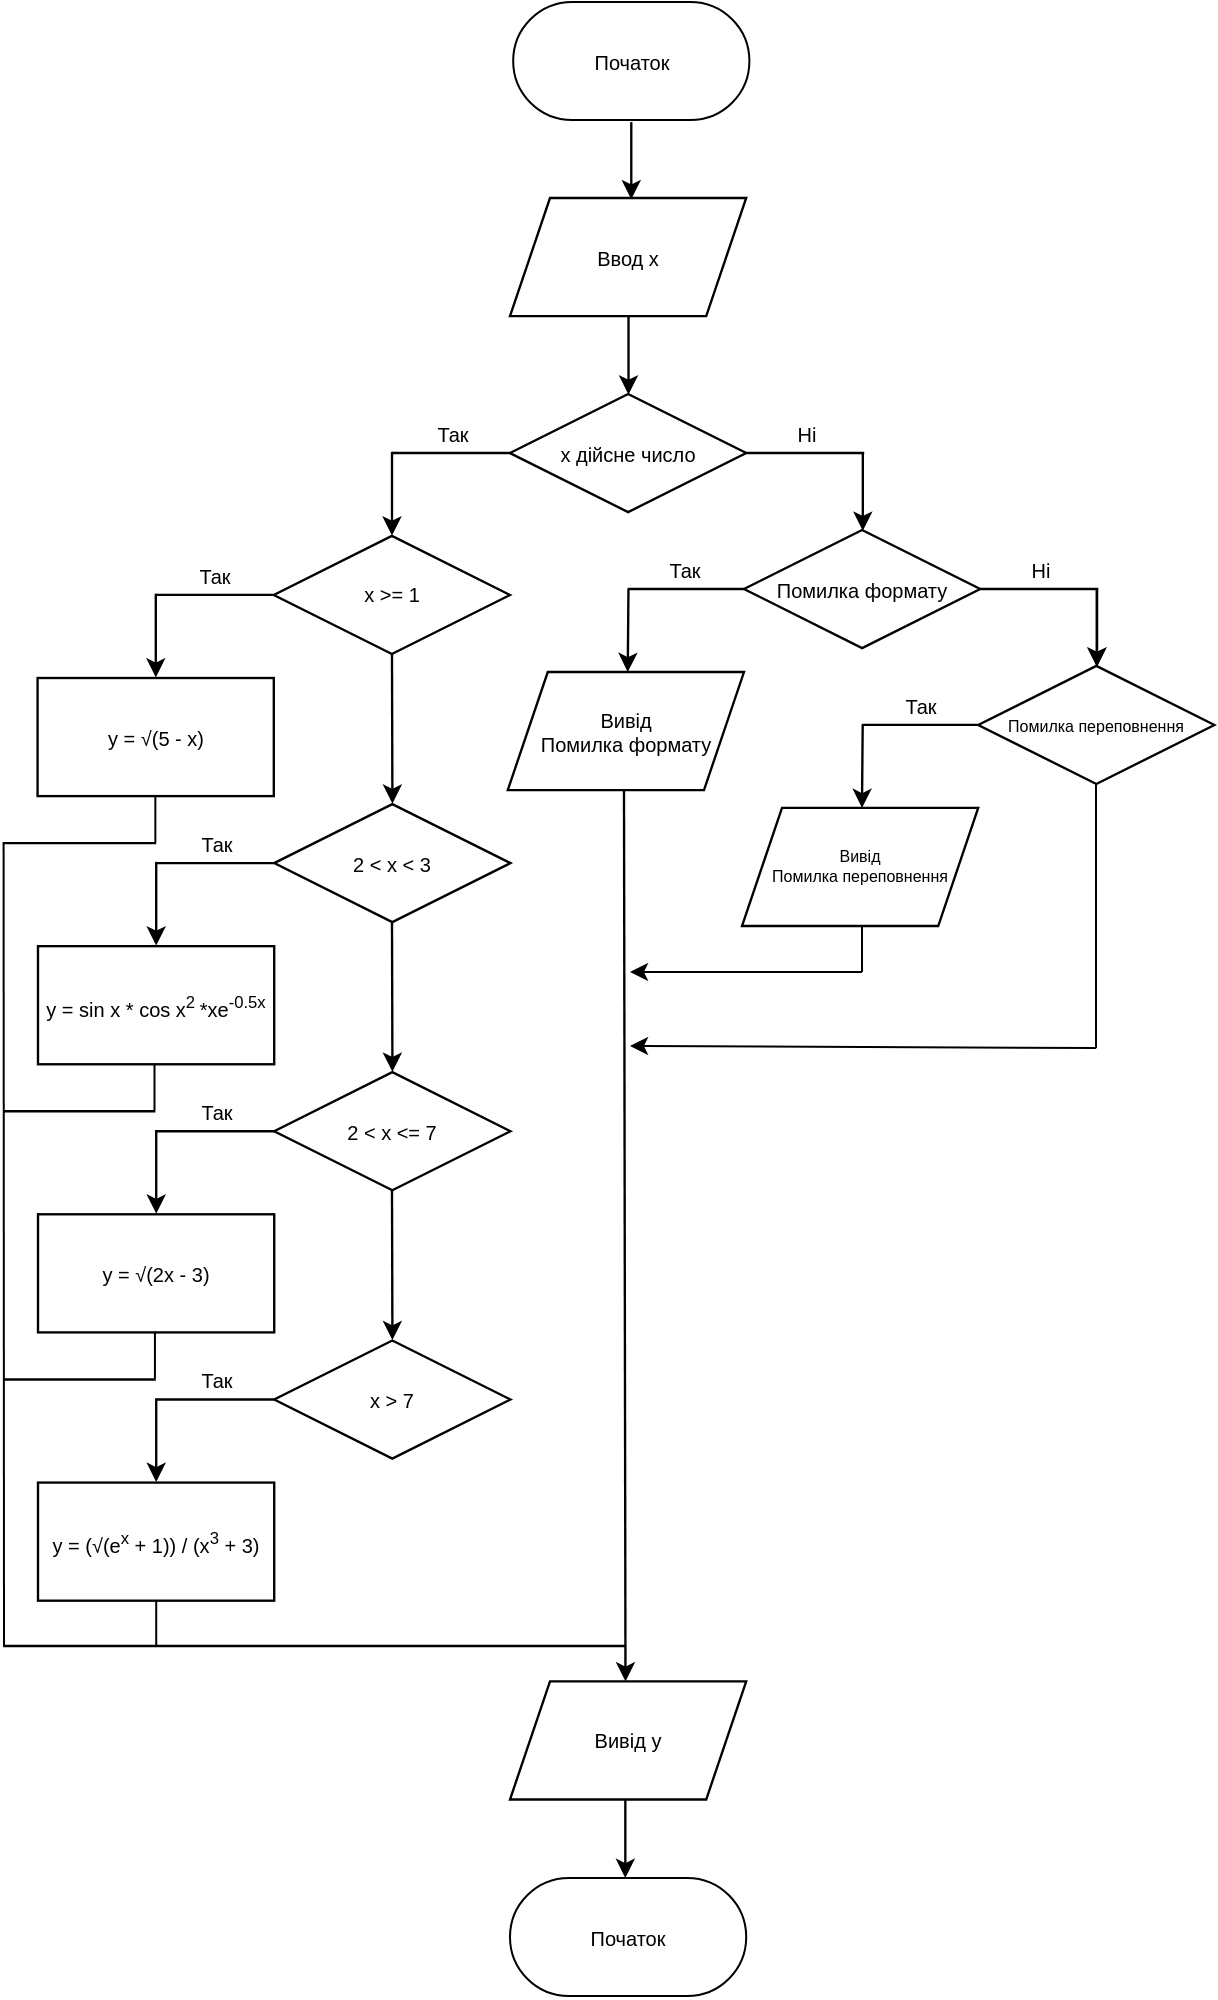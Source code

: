 <mxfile version="24.7.17">
  <diagram id="C5RBs43oDa-KdzZeNtuy" name="Page-1">
    <mxGraphModel dx="1136" dy="664" grid="0" gridSize="3.937" guides="1" tooltips="1" connect="0" arrows="0" fold="1" page="0" pageScale="1" pageWidth="827" pageHeight="1169" math="0" shadow="0">
      <root>
        <mxCell id="WIyWlLk6GJQsqaUBKTNV-0" />
        <mxCell id="WIyWlLk6GJQsqaUBKTNV-1" parent="WIyWlLk6GJQsqaUBKTNV-0" />
        <mxCell id="MX-C4-Uppz8_zYkXUZT4-4" value="x дійсне число" style="rhombus;whiteSpace=wrap;html=1;strokeWidth=1.181;strokeColor=#000000;fontSize=10;" parent="WIyWlLk6GJQsqaUBKTNV-1" vertex="1">
          <mxGeometry x="274" y="369" width="118.11" height="59.055" as="geometry" />
        </mxCell>
        <mxCell id="MX-C4-Uppz8_zYkXUZT4-8" value="Так" style="text;html=1;align=center;verticalAlign=middle;resizable=0;points=[];autosize=1;strokeColor=none;fillColor=none;strokeWidth=1.181;fontSize=10;" parent="WIyWlLk6GJQsqaUBKTNV-1" vertex="1">
          <mxGeometry x="227.5" y="377" width="34" height="24" as="geometry" />
        </mxCell>
        <mxCell id="MX-C4-Uppz8_zYkXUZT4-9" value="Ні" style="text;html=1;align=center;verticalAlign=middle;resizable=0;points=[];autosize=1;strokeColor=none;fillColor=none;strokeWidth=1.181;fontSize=10;" parent="WIyWlLk6GJQsqaUBKTNV-1" vertex="1">
          <mxGeometry x="408.11" y="377" width="27" height="24" as="geometry" />
        </mxCell>
        <mxCell id="MX-C4-Uppz8_zYkXUZT4-10" value="y = √(5 - x)" style="rounded=0;whiteSpace=wrap;html=1;strokeWidth=1.181;strokeColor=#000000;fontSize=10;" parent="WIyWlLk6GJQsqaUBKTNV-1" vertex="1">
          <mxGeometry x="37.79" y="511" width="118.11" height="59.055" as="geometry" />
        </mxCell>
        <mxCell id="MX-C4-Uppz8_zYkXUZT4-12" value="Ввод x" style="shape=parallelogram;perimeter=parallelogramPerimeter;whiteSpace=wrap;html=1;fixedSize=1;strokeWidth=1.181;strokeColor=#000000;fontSize=10;" parent="WIyWlLk6GJQsqaUBKTNV-1" vertex="1">
          <mxGeometry x="273.997" y="271.0" width="118.11" height="59.055" as="geometry" />
        </mxCell>
        <mxCell id="MX-C4-Uppz8_zYkXUZT4-17" value="" style="line;strokeWidth=1.181;html=1;strokeColor=#000000;fontSize=10;" parent="WIyWlLk6GJQsqaUBKTNV-1" vertex="1">
          <mxGeometry x="215.0" y="393.52" width="59" height="10" as="geometry" />
        </mxCell>
        <mxCell id="MX-C4-Uppz8_zYkXUZT4-19" value="" style="line;strokeWidth=1.181;html=1;direction=west;strokeColor=#000000;fontSize=10;" parent="WIyWlLk6GJQsqaUBKTNV-1" vertex="1">
          <mxGeometry x="392.11" y="393.523" width="59" height="10" as="geometry" />
        </mxCell>
        <mxCell id="yWQyBjMOQEEUJP2Bs-Yo-0" value="" style="endArrow=classic;html=1;rounded=0;exitX=0.5;exitY=1;exitDx=0;exitDy=0;entryX=0.5;entryY=0;entryDx=0;entryDy=0;strokeWidth=1.181;strokeColor=#000000;fontSize=10;" parent="WIyWlLk6GJQsqaUBKTNV-1" edge="1">
          <mxGeometry width="50" height="50" relative="1" as="geometry">
            <mxPoint x="450.41" y="398.05" as="sourcePoint" />
            <mxPoint x="450.41" y="437.401" as="targetPoint" />
          </mxGeometry>
        </mxCell>
        <mxCell id="yWQyBjMOQEEUJP2Bs-Yo-1" value="" style="endArrow=classic;html=1;rounded=0;exitX=0.5;exitY=1;exitDx=0;exitDy=0;entryX=0.5;entryY=0;entryDx=0;entryDy=0;strokeWidth=1.181;strokeColor=#000000;fontSize=10;" parent="WIyWlLk6GJQsqaUBKTNV-1" edge="1">
          <mxGeometry width="50" height="50" relative="1" as="geometry">
            <mxPoint x="215.0" y="397.91" as="sourcePoint" />
            <mxPoint x="215.0" y="439.763" as="targetPoint" />
          </mxGeometry>
        </mxCell>
        <mxCell id="Nrpt0C4oFU1xaa-ObMiB-1" value="" style="endArrow=classic;html=1;rounded=0;exitX=0.5;exitY=1;exitDx=0;exitDy=0;entryX=0.5;entryY=0;entryDx=0;entryDy=0;strokeWidth=1.181;strokeColor=#000000;fontSize=10;" parent="WIyWlLk6GJQsqaUBKTNV-1" edge="1">
          <mxGeometry width="50" height="50" relative="1" as="geometry">
            <mxPoint x="334.642" y="233.05" as="sourcePoint" />
            <mxPoint x="334.642" y="271.653" as="targetPoint" />
          </mxGeometry>
        </mxCell>
        <mxCell id="Nrpt0C4oFU1xaa-ObMiB-2" value="" style="endArrow=classic;html=1;rounded=0;exitX=0.5;exitY=1;exitDx=0;exitDy=0;entryX=0.5;entryY=0;entryDx=0;entryDy=0;strokeWidth=1.181;strokeColor=#000000;fontSize=10;" parent="WIyWlLk6GJQsqaUBKTNV-1" edge="1">
          <mxGeometry width="50" height="50" relative="1" as="geometry">
            <mxPoint x="333.259" y="330.057" as="sourcePoint" />
            <mxPoint x="333.259" y="369.291" as="targetPoint" />
          </mxGeometry>
        </mxCell>
        <mxCell id="Nrpt0C4oFU1xaa-ObMiB-6" value="Помилка формату" style="rhombus;whiteSpace=wrap;html=1;strokeWidth=1.181;strokeColor=#000000;fontSize=10;" parent="WIyWlLk6GJQsqaUBKTNV-1" vertex="1">
          <mxGeometry x="390.997" y="436.997" width="118.11" height="59.055" as="geometry" />
        </mxCell>
        <mxCell id="Nrpt0C4oFU1xaa-ObMiB-7" value="Ні" style="text;html=1;align=center;verticalAlign=middle;resizable=0;points=[];autosize=1;strokeColor=none;fillColor=none;strokeWidth=1.181;fontSize=10;" parent="WIyWlLk6GJQsqaUBKTNV-1" vertex="1">
          <mxGeometry x="525.107" y="444.997" width="27" height="24" as="geometry" />
        </mxCell>
        <mxCell id="Nrpt0C4oFU1xaa-ObMiB-8" value="" style="line;strokeWidth=1.181;html=1;direction=west;strokeColor=#000000;fontSize=10;" parent="WIyWlLk6GJQsqaUBKTNV-1" vertex="1">
          <mxGeometry x="509.107" y="461.52" width="59" height="10" as="geometry" />
        </mxCell>
        <mxCell id="Nrpt0C4oFU1xaa-ObMiB-9" value="" style="endArrow=classic;html=1;rounded=0;exitX=0.5;exitY=1;exitDx=0;exitDy=0;entryX=0.5;entryY=0;entryDx=0;entryDy=0;strokeWidth=1.181;strokeColor=#000000;fontSize=10;" parent="WIyWlLk6GJQsqaUBKTNV-1" edge="1">
          <mxGeometry width="50" height="50" relative="1" as="geometry">
            <mxPoint x="567.407" y="466.047" as="sourcePoint" />
            <mxPoint x="567.407" y="505.398" as="targetPoint" />
          </mxGeometry>
        </mxCell>
        <mxCell id="Nrpt0C4oFU1xaa-ObMiB-11" value="Вивід&lt;div&gt;Помилка формату&lt;/div&gt;" style="shape=parallelogram;perimeter=parallelogramPerimeter;whiteSpace=wrap;html=1;fixedSize=1;strokeWidth=1.181;strokeColor=#000000;fontSize=10;" parent="WIyWlLk6GJQsqaUBKTNV-1" vertex="1">
          <mxGeometry x="272.884" y="508.004" width="118.11" height="59.055" as="geometry" />
        </mxCell>
        <mxCell id="Nrpt0C4oFU1xaa-ObMiB-16" value="&lt;span style=&quot;font-size: 10px;&quot;&gt;Початок&lt;/span&gt;" style="rounded=1;whiteSpace=wrap;html=1;glass=0;perimeterSpacing=50.0;arcSize=50;" parent="WIyWlLk6GJQsqaUBKTNV-1" vertex="1">
          <mxGeometry x="275.59" y="173" width="118.11" height="59.055" as="geometry" />
        </mxCell>
        <mxCell id="Nrpt0C4oFU1xaa-ObMiB-17" value="" style="group" parent="WIyWlLk6GJQsqaUBKTNV-1" vertex="1" connectable="0">
          <mxGeometry x="332.87" y="444.997" width="58.13" height="63.003" as="geometry" />
        </mxCell>
        <mxCell id="Nrpt0C4oFU1xaa-ObMiB-12" value="Так" style="text;html=1;align=center;verticalAlign=middle;resizable=0;points=[];autosize=1;strokeColor=none;fillColor=none;strokeWidth=1.181;fontSize=10;" parent="Nrpt0C4oFU1xaa-ObMiB-17" vertex="1">
          <mxGeometry x="11.627" width="34" height="24" as="geometry" />
        </mxCell>
        <mxCell id="Nrpt0C4oFU1xaa-ObMiB-13" value="" style="line;strokeWidth=1.181;html=1;strokeColor=#000000;fontSize=10;" parent="Nrpt0C4oFU1xaa-ObMiB-17" vertex="1">
          <mxGeometry x="0.13" y="16.523" width="58" height="10" as="geometry" />
        </mxCell>
        <mxCell id="Nrpt0C4oFU1xaa-ObMiB-14" value="" style="endArrow=classic;html=1;rounded=0;exitX=0.5;exitY=1;exitDx=0;exitDy=0;entryX=0.5;entryY=0;entryDx=0;entryDy=0;strokeWidth=1.181;strokeColor=#000000;fontSize=10;" parent="Nrpt0C4oFU1xaa-ObMiB-17" edge="1">
          <mxGeometry width="50" height="50" relative="1" as="geometry">
            <mxPoint x="0.367" y="21.15" as="sourcePoint" />
            <mxPoint y="63.003" as="targetPoint" />
          </mxGeometry>
        </mxCell>
        <mxCell id="Nrpt0C4oFU1xaa-ObMiB-18" value="" style="endArrow=classic;html=1;rounded=0;exitX=0.5;exitY=1;exitDx=0;exitDy=0;entryX=0.5;entryY=0;entryDx=0;entryDy=0;strokeWidth=1.181;strokeColor=#000000;fontSize=10;" parent="WIyWlLk6GJQsqaUBKTNV-1" edge="1">
          <mxGeometry width="50" height="50" relative="1" as="geometry">
            <mxPoint x="567.527" y="465.997" as="sourcePoint" />
            <mxPoint x="567.527" y="505.348" as="targetPoint" />
          </mxGeometry>
        </mxCell>
        <mxCell id="Nrpt0C4oFU1xaa-ObMiB-19" value="&lt;font style=&quot;font-size: 8px;&quot;&gt;Помилка переповнення&lt;/font&gt;" style="rhombus;whiteSpace=wrap;html=1;strokeWidth=1.181;strokeColor=#000000;fontSize=10;" parent="WIyWlLk6GJQsqaUBKTNV-1" vertex="1">
          <mxGeometry x="508.114" y="504.944" width="118.11" height="59.055" as="geometry" />
        </mxCell>
        <mxCell id="Nrpt0C4oFU1xaa-ObMiB-23" value="&lt;font style=&quot;font-size: 8px;&quot;&gt;Вивід&lt;/font&gt;&lt;div style=&quot;font-size: 8px;&quot;&gt;&lt;font style=&quot;font-size: 8px;&quot;&gt;Помилка переповнення&lt;/font&gt;&lt;br style=&quot;font-size: 8px;&quot;&gt;&lt;/div&gt;" style="shape=parallelogram;perimeter=parallelogramPerimeter;whiteSpace=wrap;html=1;fixedSize=1;strokeWidth=1.181;strokeColor=#000000;fontSize=8;" parent="WIyWlLk6GJQsqaUBKTNV-1" vertex="1">
          <mxGeometry x="390.001" y="575.951" width="118.11" height="59.055" as="geometry" />
        </mxCell>
        <mxCell id="Nrpt0C4oFU1xaa-ObMiB-24" value="" style="group" parent="WIyWlLk6GJQsqaUBKTNV-1" vertex="1" connectable="0">
          <mxGeometry x="449.987" y="512.944" width="58.13" height="63.003" as="geometry" />
        </mxCell>
        <mxCell id="Nrpt0C4oFU1xaa-ObMiB-25" value="Так" style="text;html=1;align=center;verticalAlign=middle;resizable=0;points=[];autosize=1;strokeColor=none;fillColor=none;strokeWidth=1.181;fontSize=10;" parent="Nrpt0C4oFU1xaa-ObMiB-24" vertex="1">
          <mxGeometry x="11.627" width="34" height="24" as="geometry" />
        </mxCell>
        <mxCell id="Nrpt0C4oFU1xaa-ObMiB-26" value="" style="line;strokeWidth=1.181;html=1;strokeColor=#000000;fontSize=10;" parent="Nrpt0C4oFU1xaa-ObMiB-24" vertex="1">
          <mxGeometry x="0.13" y="16.523" width="58" height="10" as="geometry" />
        </mxCell>
        <mxCell id="Nrpt0C4oFU1xaa-ObMiB-27" value="" style="endArrow=classic;html=1;rounded=0;exitX=0.5;exitY=1;exitDx=0;exitDy=0;entryX=0.5;entryY=0;entryDx=0;entryDy=0;strokeWidth=1.181;strokeColor=#000000;fontSize=10;" parent="Nrpt0C4oFU1xaa-ObMiB-24" edge="1">
          <mxGeometry width="50" height="50" relative="1" as="geometry">
            <mxPoint x="0.367" y="21.15" as="sourcePoint" />
            <mxPoint y="63.003" as="targetPoint" />
          </mxGeometry>
        </mxCell>
        <mxCell id="Nrpt0C4oFU1xaa-ObMiB-28" value="x &amp;gt;= 1" style="rhombus;whiteSpace=wrap;html=1;strokeWidth=1.181;strokeColor=#000000;fontSize=10;" parent="WIyWlLk6GJQsqaUBKTNV-1" vertex="1">
          <mxGeometry x="155.897" y="439.947" width="118.11" height="59.055" as="geometry" />
        </mxCell>
        <mxCell id="Nrpt0C4oFU1xaa-ObMiB-29" value="Так" style="text;html=1;align=center;verticalAlign=middle;resizable=0;points=[];autosize=1;strokeColor=none;fillColor=none;strokeWidth=1.181;fontSize=10;" parent="WIyWlLk6GJQsqaUBKTNV-1" vertex="1">
          <mxGeometry x="109.397" y="447.947" width="34" height="24" as="geometry" />
        </mxCell>
        <mxCell id="Nrpt0C4oFU1xaa-ObMiB-30" value="" style="line;strokeWidth=1.181;html=1;strokeColor=#000000;fontSize=10;" parent="WIyWlLk6GJQsqaUBKTNV-1" vertex="1">
          <mxGeometry x="96.897" y="464.467" width="59" height="10" as="geometry" />
        </mxCell>
        <mxCell id="Nrpt0C4oFU1xaa-ObMiB-31" value="" style="endArrow=classic;html=1;rounded=0;exitX=0.5;exitY=1;exitDx=0;exitDy=0;entryX=0.5;entryY=0;entryDx=0;entryDy=0;strokeWidth=1.181;strokeColor=#000000;fontSize=10;" parent="WIyWlLk6GJQsqaUBKTNV-1" edge="1">
          <mxGeometry width="50" height="50" relative="1" as="geometry">
            <mxPoint x="96.897" y="468.857" as="sourcePoint" />
            <mxPoint x="96.897" y="510.71" as="targetPoint" />
          </mxGeometry>
        </mxCell>
        <mxCell id="Nrpt0C4oFU1xaa-ObMiB-33" value="y = sin x * cos x&lt;sup&gt;2&amp;nbsp;&lt;/sup&gt;*xe&lt;sup&gt;-0.5x&lt;/sup&gt;" style="rounded=0;whiteSpace=wrap;html=1;strokeWidth=1.181;strokeColor=#000000;fontSize=10;" parent="WIyWlLk6GJQsqaUBKTNV-1" vertex="1">
          <mxGeometry x="37.997" y="645.087" width="118.11" height="59.055" as="geometry" />
        </mxCell>
        <mxCell id="Nrpt0C4oFU1xaa-ObMiB-34" value="" style="endArrow=classic;html=1;rounded=0;exitX=0.512;exitY=0.999;exitDx=0;exitDy=0;entryX=0.5;entryY=0;entryDx=0;entryDy=0;strokeWidth=1.181;strokeColor=#000000;fontSize=10;exitPerimeter=0;" parent="WIyWlLk6GJQsqaUBKTNV-1" edge="1">
          <mxGeometry width="50" height="50" relative="1" as="geometry">
            <mxPoint x="214.989" y="498.943" as="sourcePoint" />
            <mxPoint x="215.207" y="573.85" as="targetPoint" />
          </mxGeometry>
        </mxCell>
        <mxCell id="Nrpt0C4oFU1xaa-ObMiB-35" value="2 &amp;lt; x &amp;lt; 3" style="rhombus;whiteSpace=wrap;html=1;strokeWidth=1.181;strokeColor=#000000;fontSize=10;" parent="WIyWlLk6GJQsqaUBKTNV-1" vertex="1">
          <mxGeometry x="156.104" y="574.034" width="118.11" height="59.055" as="geometry" />
        </mxCell>
        <mxCell id="Nrpt0C4oFU1xaa-ObMiB-36" value="Так" style="text;html=1;align=center;verticalAlign=middle;resizable=0;points=[];autosize=1;strokeColor=none;fillColor=none;strokeWidth=1.181;fontSize=10;" parent="WIyWlLk6GJQsqaUBKTNV-1" vertex="1">
          <mxGeometry x="109.604" y="582.034" width="34" height="24" as="geometry" />
        </mxCell>
        <mxCell id="Nrpt0C4oFU1xaa-ObMiB-37" value="" style="line;strokeWidth=1.181;html=1;strokeColor=#000000;fontSize=10;" parent="WIyWlLk6GJQsqaUBKTNV-1" vertex="1">
          <mxGeometry x="97.104" y="598.554" width="59" height="10" as="geometry" />
        </mxCell>
        <mxCell id="Nrpt0C4oFU1xaa-ObMiB-38" value="" style="endArrow=classic;html=1;rounded=0;exitX=0.5;exitY=1;exitDx=0;exitDy=0;entryX=0.5;entryY=0;entryDx=0;entryDy=0;strokeWidth=1.181;strokeColor=#000000;fontSize=10;" parent="WIyWlLk6GJQsqaUBKTNV-1" edge="1">
          <mxGeometry width="50" height="50" relative="1" as="geometry">
            <mxPoint x="97.104" y="602.944" as="sourcePoint" />
            <mxPoint x="97.104" y="644.797" as="targetPoint" />
          </mxGeometry>
        </mxCell>
        <mxCell id="Nrpt0C4oFU1xaa-ObMiB-39" value="y = √(2x - 3)" style="rounded=0;whiteSpace=wrap;html=1;strokeWidth=1.181;strokeColor=#000000;fontSize=10;" parent="WIyWlLk6GJQsqaUBKTNV-1" vertex="1">
          <mxGeometry x="38.004" y="779.144" width="118.11" height="59.055" as="geometry" />
        </mxCell>
        <mxCell id="Nrpt0C4oFU1xaa-ObMiB-40" value="" style="endArrow=classic;html=1;rounded=0;exitX=0.512;exitY=0.999;exitDx=0;exitDy=0;entryX=0.5;entryY=0;entryDx=0;entryDy=0;strokeWidth=1.181;strokeColor=#000000;fontSize=10;exitPerimeter=0;" parent="WIyWlLk6GJQsqaUBKTNV-1" edge="1">
          <mxGeometry width="50" height="50" relative="1" as="geometry">
            <mxPoint x="214.996" y="633.0" as="sourcePoint" />
            <mxPoint x="215.214" y="707.907" as="targetPoint" />
          </mxGeometry>
        </mxCell>
        <mxCell id="Nrpt0C4oFU1xaa-ObMiB-41" value="2 &amp;lt; x &amp;lt;= 7" style="rhombus;whiteSpace=wrap;html=1;strokeWidth=1.181;strokeColor=#000000;fontSize=10;" parent="WIyWlLk6GJQsqaUBKTNV-1" vertex="1">
          <mxGeometry x="156.111" y="708.091" width="118.11" height="59.055" as="geometry" />
        </mxCell>
        <mxCell id="Nrpt0C4oFU1xaa-ObMiB-42" value="Так" style="text;html=1;align=center;verticalAlign=middle;resizable=0;points=[];autosize=1;strokeColor=none;fillColor=none;strokeWidth=1.181;fontSize=10;" parent="WIyWlLk6GJQsqaUBKTNV-1" vertex="1">
          <mxGeometry x="109.611" y="716.091" width="34" height="24" as="geometry" />
        </mxCell>
        <mxCell id="Nrpt0C4oFU1xaa-ObMiB-43" value="" style="line;strokeWidth=1.181;html=1;strokeColor=#000000;fontSize=10;" parent="WIyWlLk6GJQsqaUBKTNV-1" vertex="1">
          <mxGeometry x="97.111" y="732.611" width="59" height="10" as="geometry" />
        </mxCell>
        <mxCell id="Nrpt0C4oFU1xaa-ObMiB-44" value="" style="endArrow=classic;html=1;rounded=0;exitX=0.5;exitY=1;exitDx=0;exitDy=0;entryX=0.5;entryY=0;entryDx=0;entryDy=0;strokeWidth=1.181;strokeColor=#000000;fontSize=10;" parent="WIyWlLk6GJQsqaUBKTNV-1" edge="1">
          <mxGeometry width="50" height="50" relative="1" as="geometry">
            <mxPoint x="97.111" y="737.001" as="sourcePoint" />
            <mxPoint x="97.111" y="778.854" as="targetPoint" />
          </mxGeometry>
        </mxCell>
        <mxCell id="Nrpt0C4oFU1xaa-ObMiB-45" value="y = (√(e&lt;sup&gt;x&lt;/sup&gt; + 1)) / (x&lt;sup&gt;3&lt;/sup&gt; + 3)" style="rounded=0;whiteSpace=wrap;html=1;strokeWidth=1.181;strokeColor=#000000;fontSize=10;" parent="WIyWlLk6GJQsqaUBKTNV-1" vertex="1">
          <mxGeometry x="38.001" y="913.291" width="118.11" height="59.055" as="geometry" />
        </mxCell>
        <mxCell id="Nrpt0C4oFU1xaa-ObMiB-46" value="" style="endArrow=classic;html=1;rounded=0;exitX=0.512;exitY=0.999;exitDx=0;exitDy=0;entryX=0.5;entryY=0;entryDx=0;entryDy=0;strokeWidth=1.181;strokeColor=#000000;fontSize=10;exitPerimeter=0;" parent="WIyWlLk6GJQsqaUBKTNV-1" edge="1">
          <mxGeometry width="50" height="50" relative="1" as="geometry">
            <mxPoint x="214.993" y="767.147" as="sourcePoint" />
            <mxPoint x="215.211" y="842.054" as="targetPoint" />
          </mxGeometry>
        </mxCell>
        <mxCell id="Nrpt0C4oFU1xaa-ObMiB-47" value="x &amp;gt; 7" style="rhombus;whiteSpace=wrap;html=1;strokeWidth=1.181;strokeColor=#000000;fontSize=10;" parent="WIyWlLk6GJQsqaUBKTNV-1" vertex="1">
          <mxGeometry x="156.108" y="842.238" width="118.11" height="59.055" as="geometry" />
        </mxCell>
        <mxCell id="Nrpt0C4oFU1xaa-ObMiB-48" value="Так" style="text;html=1;align=center;verticalAlign=middle;resizable=0;points=[];autosize=1;strokeColor=none;fillColor=none;strokeWidth=1.181;fontSize=10;" parent="WIyWlLk6GJQsqaUBKTNV-1" vertex="1">
          <mxGeometry x="109.608" y="850.238" width="34" height="24" as="geometry" />
        </mxCell>
        <mxCell id="Nrpt0C4oFU1xaa-ObMiB-49" value="" style="line;strokeWidth=1.181;html=1;strokeColor=#000000;fontSize=10;" parent="WIyWlLk6GJQsqaUBKTNV-1" vertex="1">
          <mxGeometry x="97.108" y="866.758" width="59" height="10" as="geometry" />
        </mxCell>
        <mxCell id="Nrpt0C4oFU1xaa-ObMiB-50" value="" style="endArrow=classic;html=1;rounded=0;exitX=0.5;exitY=1;exitDx=0;exitDy=0;entryX=0.5;entryY=0;entryDx=0;entryDy=0;strokeWidth=1.181;strokeColor=#000000;fontSize=10;" parent="WIyWlLk6GJQsqaUBKTNV-1" edge="1">
          <mxGeometry width="50" height="50" relative="1" as="geometry">
            <mxPoint x="97.108" y="871.148" as="sourcePoint" />
            <mxPoint x="97.108" y="913.001" as="targetPoint" />
          </mxGeometry>
        </mxCell>
        <mxCell id="Nrpt0C4oFU1xaa-ObMiB-51" value="Вивід y" style="shape=parallelogram;perimeter=parallelogramPerimeter;whiteSpace=wrap;html=1;fixedSize=1;strokeWidth=1.181;strokeColor=#000000;fontSize=10;" parent="WIyWlLk6GJQsqaUBKTNV-1" vertex="1">
          <mxGeometry x="273.997" y="1012.707" width="118.11" height="59.055" as="geometry" />
        </mxCell>
        <mxCell id="Nrpt0C4oFU1xaa-ObMiB-52" value="" style="endArrow=classic;html=1;rounded=0;exitX=0.5;exitY=1;exitDx=0;exitDy=0;entryX=0.5;entryY=0;entryDx=0;entryDy=0;strokeWidth=1.181;strokeColor=#000000;fontSize=10;" parent="WIyWlLk6GJQsqaUBKTNV-1" edge="1">
          <mxGeometry width="50" height="50" relative="1" as="geometry">
            <mxPoint x="331.666" y="1071.764" as="sourcePoint" />
            <mxPoint x="331.666" y="1110.998" as="targetPoint" />
          </mxGeometry>
        </mxCell>
        <mxCell id="Nrpt0C4oFU1xaa-ObMiB-53" value="&lt;span style=&quot;font-size: 10px;&quot;&gt;Початок&lt;/span&gt;" style="rounded=1;whiteSpace=wrap;html=1;glass=0;perimeterSpacing=50.0;arcSize=50;" parent="WIyWlLk6GJQsqaUBKTNV-1" vertex="1">
          <mxGeometry x="273.997" y="1110.997" width="118.11" height="59.055" as="geometry" />
        </mxCell>
        <mxCell id="Nrpt0C4oFU1xaa-ObMiB-54" value="" style="endArrow=classic;html=1;rounded=0;entryX=0.5;entryY=0;entryDx=0;entryDy=0;strokeWidth=1.181;strokeColor=#000000;fontSize=10;exitX=0.492;exitY=0.991;exitDx=0;exitDy=0;exitPerimeter=0;" parent="WIyWlLk6GJQsqaUBKTNV-1" source="Nrpt0C4oFU1xaa-ObMiB-11" edge="1">
          <mxGeometry width="50" height="50" relative="1" as="geometry">
            <mxPoint x="332" y="772" as="sourcePoint" />
            <mxPoint x="331.743" y="1012.705" as="targetPoint" />
          </mxGeometry>
        </mxCell>
        <mxCell id="Nrpt0C4oFU1xaa-ObMiB-56" value="" style="endArrow=none;html=1;rounded=0;" parent="WIyWlLk6GJQsqaUBKTNV-1" edge="1">
          <mxGeometry width="50" height="50" relative="1" as="geometry">
            <mxPoint x="96.67" y="593.05" as="sourcePoint" />
            <mxPoint x="96.67" y="570.05" as="targetPoint" />
          </mxGeometry>
        </mxCell>
        <mxCell id="Nrpt0C4oFU1xaa-ObMiB-57" value="" style="line;strokeWidth=1.181;html=1;strokeColor=#000000;fontSize=10;" parent="WIyWlLk6GJQsqaUBKTNV-1" vertex="1">
          <mxGeometry x="21" y="588.55" width="76.1" height="10" as="geometry" />
        </mxCell>
        <mxCell id="Nrpt0C4oFU1xaa-ObMiB-58" value="" style="endArrow=none;html=1;rounded=0;" parent="WIyWlLk6GJQsqaUBKTNV-1" edge="1">
          <mxGeometry width="50" height="50" relative="1" as="geometry">
            <mxPoint x="96.247" y="727.137" as="sourcePoint" />
            <mxPoint x="96.247" y="704.137" as="targetPoint" />
          </mxGeometry>
        </mxCell>
        <mxCell id="Nrpt0C4oFU1xaa-ObMiB-59" value="" style="line;strokeWidth=1.181;html=1;strokeColor=#000000;fontSize=10;" parent="WIyWlLk6GJQsqaUBKTNV-1" vertex="1">
          <mxGeometry x="20.577" y="722.637" width="76.1" height="10" as="geometry" />
        </mxCell>
        <mxCell id="Nrpt0C4oFU1xaa-ObMiB-60" value="" style="endArrow=none;html=1;rounded=0;" parent="WIyWlLk6GJQsqaUBKTNV-1" edge="1">
          <mxGeometry width="50" height="50" relative="1" as="geometry">
            <mxPoint x="96.464" y="861.254" as="sourcePoint" />
            <mxPoint x="96.464" y="838.254" as="targetPoint" />
          </mxGeometry>
        </mxCell>
        <mxCell id="Nrpt0C4oFU1xaa-ObMiB-61" value="" style="line;strokeWidth=1.181;html=1;strokeColor=#000000;fontSize=10;" parent="WIyWlLk6GJQsqaUBKTNV-1" vertex="1">
          <mxGeometry x="20.794" y="856.754" width="76.1" height="10" as="geometry" />
        </mxCell>
        <mxCell id="Nrpt0C4oFU1xaa-ObMiB-62" value="" style="endArrow=none;html=1;rounded=0;" parent="WIyWlLk6GJQsqaUBKTNV-1" edge="1">
          <mxGeometry width="50" height="50" relative="1" as="geometry">
            <mxPoint x="97.111" y="995.351" as="sourcePoint" />
            <mxPoint x="97.111" y="972.351" as="targetPoint" />
          </mxGeometry>
        </mxCell>
        <mxCell id="Nrpt0C4oFU1xaa-ObMiB-63" value="" style="endArrow=none;html=1;rounded=0;entryX=0.012;entryY=0.536;entryDx=0;entryDy=0;entryPerimeter=0;" parent="WIyWlLk6GJQsqaUBKTNV-1" edge="1">
          <mxGeometry width="50" height="50" relative="1" as="geometry">
            <mxPoint x="21" y="995.274" as="sourcePoint" />
            <mxPoint x="20.793" y="593" as="targetPoint" />
          </mxGeometry>
        </mxCell>
        <mxCell id="Nrpt0C4oFU1xaa-ObMiB-64" value="" style="line;strokeWidth=1.181;html=1;strokeColor=#000000;fontSize=10;" parent="WIyWlLk6GJQsqaUBKTNV-1" vertex="1">
          <mxGeometry x="20.58" y="990" width="311.42" height="10" as="geometry" />
        </mxCell>
        <mxCell id="Nrpt0C4oFU1xaa-ObMiB-67" value="" style="endArrow=none;html=1;rounded=0;" parent="WIyWlLk6GJQsqaUBKTNV-1" edge="1">
          <mxGeometry width="50" height="50" relative="1" as="geometry">
            <mxPoint x="449.991" y="658.011" as="sourcePoint" />
            <mxPoint x="449.991" y="635.011" as="targetPoint" />
          </mxGeometry>
        </mxCell>
        <mxCell id="Nrpt0C4oFU1xaa-ObMiB-68" value="" style="endArrow=none;html=1;rounded=0;" parent="WIyWlLk6GJQsqaUBKTNV-1" edge="1">
          <mxGeometry width="50" height="50" relative="1" as="geometry">
            <mxPoint x="567" y="696" as="sourcePoint" />
            <mxPoint x="567" y="564" as="targetPoint" />
          </mxGeometry>
        </mxCell>
        <mxCell id="sTgqJC6xYendk7rsl52c-0" value="" style="endArrow=classic;html=1;rounded=0;" edge="1" parent="WIyWlLk6GJQsqaUBKTNV-1">
          <mxGeometry width="50" height="50" relative="1" as="geometry">
            <mxPoint x="450" y="658" as="sourcePoint" />
            <mxPoint x="334" y="658" as="targetPoint" />
          </mxGeometry>
        </mxCell>
        <mxCell id="sTgqJC6xYendk7rsl52c-1" value="" style="endArrow=classic;html=1;rounded=0;" edge="1" parent="WIyWlLk6GJQsqaUBKTNV-1">
          <mxGeometry width="50" height="50" relative="1" as="geometry">
            <mxPoint x="567.107" y="695.997" as="sourcePoint" />
            <mxPoint x="334" y="695" as="targetPoint" />
          </mxGeometry>
        </mxCell>
      </root>
    </mxGraphModel>
  </diagram>
</mxfile>
